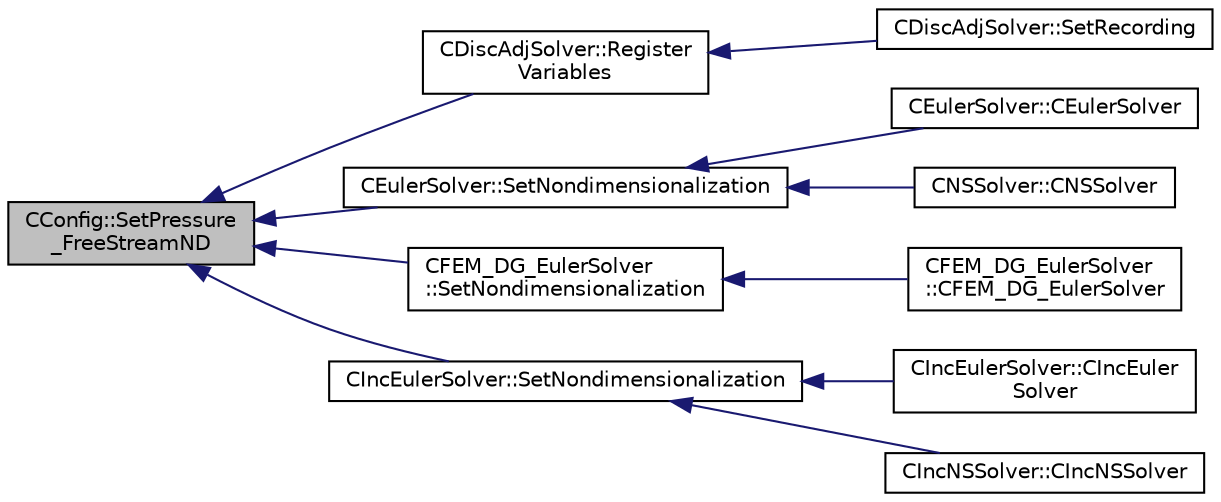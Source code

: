 digraph "CConfig::SetPressure_FreeStreamND"
{
  edge [fontname="Helvetica",fontsize="10",labelfontname="Helvetica",labelfontsize="10"];
  node [fontname="Helvetica",fontsize="10",shape=record];
  rankdir="LR";
  Node15301 [label="CConfig::SetPressure\l_FreeStreamND",height=0.2,width=0.4,color="black", fillcolor="grey75", style="filled", fontcolor="black"];
  Node15301 -> Node15302 [dir="back",color="midnightblue",fontsize="10",style="solid",fontname="Helvetica"];
  Node15302 [label="CDiscAdjSolver::Register\lVariables",height=0.2,width=0.4,color="black", fillcolor="white", style="filled",URL="$class_c_disc_adj_solver.html#a46669aa416ef9f487c65db54dfab03ee",tooltip="A virtual member. "];
  Node15302 -> Node15303 [dir="back",color="midnightblue",fontsize="10",style="solid",fontname="Helvetica"];
  Node15303 [label="CDiscAdjSolver::SetRecording",height=0.2,width=0.4,color="black", fillcolor="white", style="filled",URL="$class_c_disc_adj_solver.html#a696214d1de7cabe49792ce047e08b5f4",tooltip="Prepare the solver for a new recording. "];
  Node15301 -> Node15304 [dir="back",color="midnightblue",fontsize="10",style="solid",fontname="Helvetica"];
  Node15304 [label="CEulerSolver::SetNondimensionalization",height=0.2,width=0.4,color="black", fillcolor="white", style="filled",URL="$class_c_euler_solver.html#a1c633d6e77fefb2e76308e2ba0af0c2c",tooltip="Set the solver nondimensionalization. "];
  Node15304 -> Node15305 [dir="back",color="midnightblue",fontsize="10",style="solid",fontname="Helvetica"];
  Node15305 [label="CEulerSolver::CEulerSolver",height=0.2,width=0.4,color="black", fillcolor="white", style="filled",URL="$class_c_euler_solver.html#ae1e74218b4e943111b100d7ddcbd4db9"];
  Node15304 -> Node15306 [dir="back",color="midnightblue",fontsize="10",style="solid",fontname="Helvetica"];
  Node15306 [label="CNSSolver::CNSSolver",height=0.2,width=0.4,color="black", fillcolor="white", style="filled",URL="$class_c_n_s_solver.html#a2a8ad49c42b4546696e631cf44b7788b"];
  Node15301 -> Node15307 [dir="back",color="midnightblue",fontsize="10",style="solid",fontname="Helvetica"];
  Node15307 [label="CFEM_DG_EulerSolver\l::SetNondimensionalization",height=0.2,width=0.4,color="black", fillcolor="white", style="filled",URL="$class_c_f_e_m___d_g___euler_solver.html#a31316dc2fe564329d9bb372961b10a3a",tooltip="Set the fluid solver nondimensionalization. "];
  Node15307 -> Node15308 [dir="back",color="midnightblue",fontsize="10",style="solid",fontname="Helvetica"];
  Node15308 [label="CFEM_DG_EulerSolver\l::CFEM_DG_EulerSolver",height=0.2,width=0.4,color="black", fillcolor="white", style="filled",URL="$class_c_f_e_m___d_g___euler_solver.html#a70d30ef9e7cd7620d54ec73f4b1ed28c"];
  Node15301 -> Node15309 [dir="back",color="midnightblue",fontsize="10",style="solid",fontname="Helvetica"];
  Node15309 [label="CIncEulerSolver::SetNondimensionalization",height=0.2,width=0.4,color="black", fillcolor="white", style="filled",URL="$class_c_inc_euler_solver.html#a2cffaa24417cb3803d36d38b3874d6d0",tooltip="Set the solver nondimensionalization. "];
  Node15309 -> Node15310 [dir="back",color="midnightblue",fontsize="10",style="solid",fontname="Helvetica"];
  Node15310 [label="CIncEulerSolver::CIncEuler\lSolver",height=0.2,width=0.4,color="black", fillcolor="white", style="filled",URL="$class_c_inc_euler_solver.html#a91f644b8f9a00215bac5bcd31dfc06d8"];
  Node15309 -> Node15311 [dir="back",color="midnightblue",fontsize="10",style="solid",fontname="Helvetica"];
  Node15311 [label="CIncNSSolver::CIncNSSolver",height=0.2,width=0.4,color="black", fillcolor="white", style="filled",URL="$class_c_inc_n_s_solver.html#a82152ac7e91fb1c5c073d98a1f08e2aa"];
}
